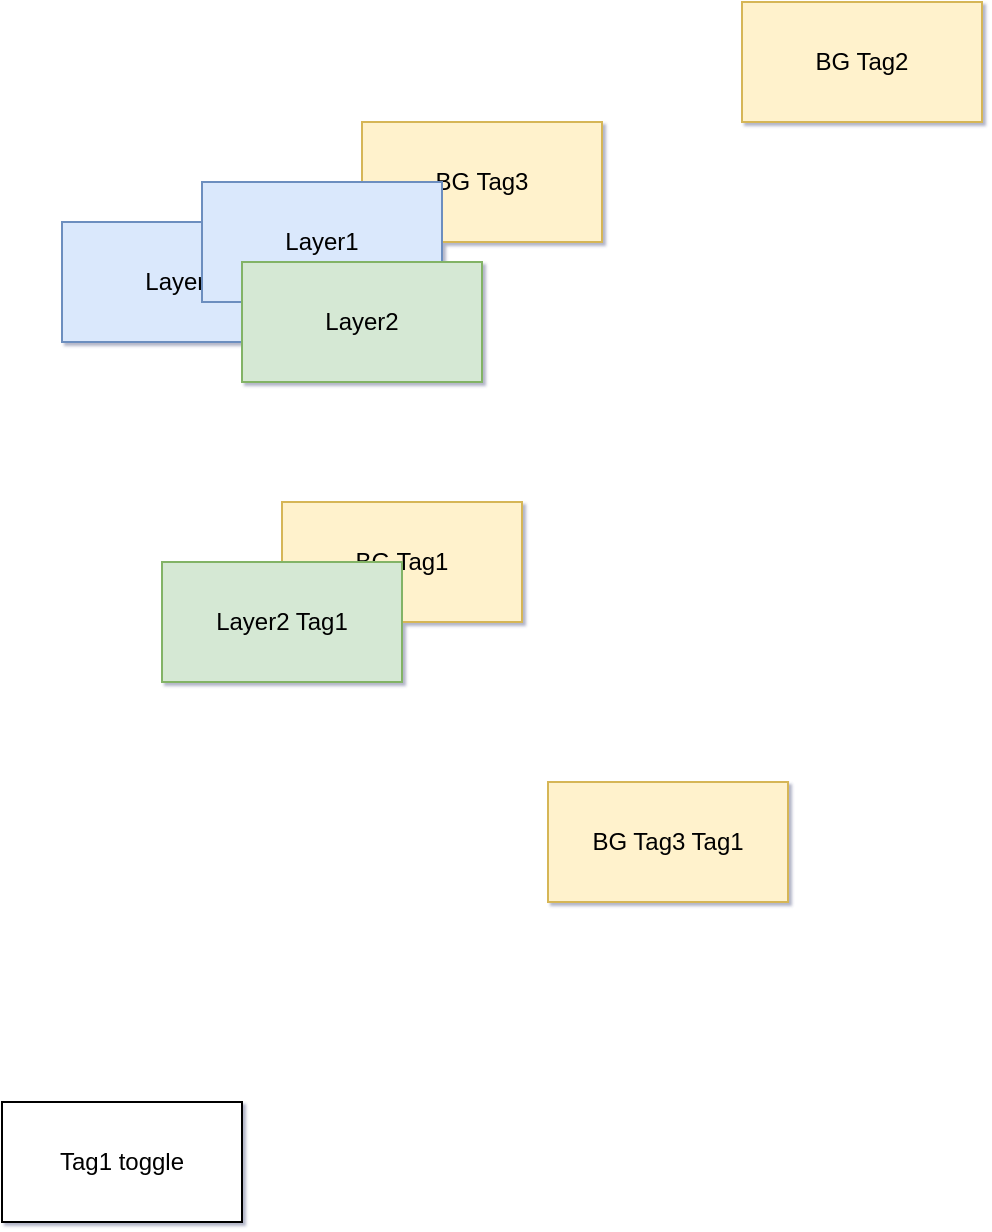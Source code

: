 <mxfile version="24.8.3">
  <diagram id="tFCmq5iuKkAobj97_fwz" name="Page-1">
    <mxGraphModel dx="1434" dy="746" grid="1" gridSize="10" guides="1" tooltips="1" connect="1" arrows="1" fold="0" page="1" pageScale="1" pageWidth="826" pageHeight="1169" background="#ffffff" math="0" shadow="1">
      <root>
        <object label="" updateUrl="demo" updateInterval="2000" id="0">
          <mxCell />
        </object>
        <mxCell id="1" parent="0" />
        <UserObject label="BG Tag1" tags="tag1" id="tAPe3J66hBf33LanlcTd-40">
          <mxCell style="rounded=0;whiteSpace=wrap;html=1;fillColor=#fff2cc;strokeColor=#d6b656;" parent="1" vertex="1">
            <mxGeometry x="220" y="310" width="120" height="60" as="geometry" />
          </mxCell>
        </UserObject>
        <UserObject label="BG Tag2" tags="tag2" id="tAPe3J66hBf33LanlcTd-41">
          <mxCell style="rounded=0;whiteSpace=wrap;html=1;fillColor=#fff2cc;strokeColor=#d6b656;" parent="1" vertex="1">
            <mxGeometry x="450" y="60" width="120" height="60" as="geometry" />
          </mxCell>
        </UserObject>
        <UserObject label="BG Tag3" tags="tag3" id="tAPe3J66hBf33LanlcTd-42">
          <mxCell style="rounded=0;whiteSpace=wrap;html=1;fillColor=#fff2cc;strokeColor=#d6b656;" parent="1" vertex="1">
            <mxGeometry x="260" y="120" width="120" height="60" as="geometry" />
          </mxCell>
        </UserObject>
        <UserObject label="BG Tag3 Tag1" tags="tag3 tag1" id="tAPe3J66hBf33LanlcTd-43">
          <mxCell style="rounded=0;whiteSpace=wrap;html=1;fillColor=#fff2cc;strokeColor=#d6b656;" parent="1" vertex="1">
            <mxGeometry x="353" y="450" width="120" height="60" as="geometry" />
          </mxCell>
        </UserObject>
        <mxCell id="tAPe3J66hBf33LanlcTd-44" value="Tag1 toggle" style="rounded=0;whiteSpace=wrap;html=1;" parent="1" vertex="1">
          <mxGeometry x="80" y="610" width="120" height="60" as="geometry" />
        </mxCell>
        <mxCell id="tAPe3J66hBf33LanlcTd-33" value="layer1" parent="0" />
        <mxCell id="tAPe3J66hBf33LanlcTd-35" value="Layer1" style="rounded=0;whiteSpace=wrap;html=1;fillColor=#dae8fc;strokeColor=#6c8ebf;" parent="tAPe3J66hBf33LanlcTd-33" vertex="1">
          <mxGeometry x="110" y="170" width="120" height="60" as="geometry" />
        </mxCell>
        <mxCell id="tAPe3J66hBf33LanlcTd-36" value="Layer1" style="rounded=0;whiteSpace=wrap;html=1;fillColor=#dae8fc;strokeColor=#6c8ebf;" parent="tAPe3J66hBf33LanlcTd-33" vertex="1">
          <mxGeometry x="180" y="150" width="120" height="60" as="geometry" />
        </mxCell>
        <mxCell id="tAPe3J66hBf33LanlcTd-34" value="layer2" parent="0" />
        <mxCell id="tAPe3J66hBf33LanlcTd-37" value="Layer2" style="rounded=0;whiteSpace=wrap;html=1;fillColor=#d5e8d4;strokeColor=#82b366;" parent="tAPe3J66hBf33LanlcTd-34" vertex="1">
          <mxGeometry x="200" y="190" width="120" height="60" as="geometry" />
        </mxCell>
        <UserObject label="Layer2 Tag1" tags="tag1" id="tAPe3J66hBf33LanlcTd-38">
          <mxCell style="rounded=0;whiteSpace=wrap;html=1;fillColor=#d5e8d4;strokeColor=#82b366;" parent="tAPe3J66hBf33LanlcTd-34" vertex="1">
            <mxGeometry x="160" y="340" width="120" height="60" as="geometry" />
          </mxCell>
        </UserObject>
      </root>
    </mxGraphModel>
  </diagram>
</mxfile>
